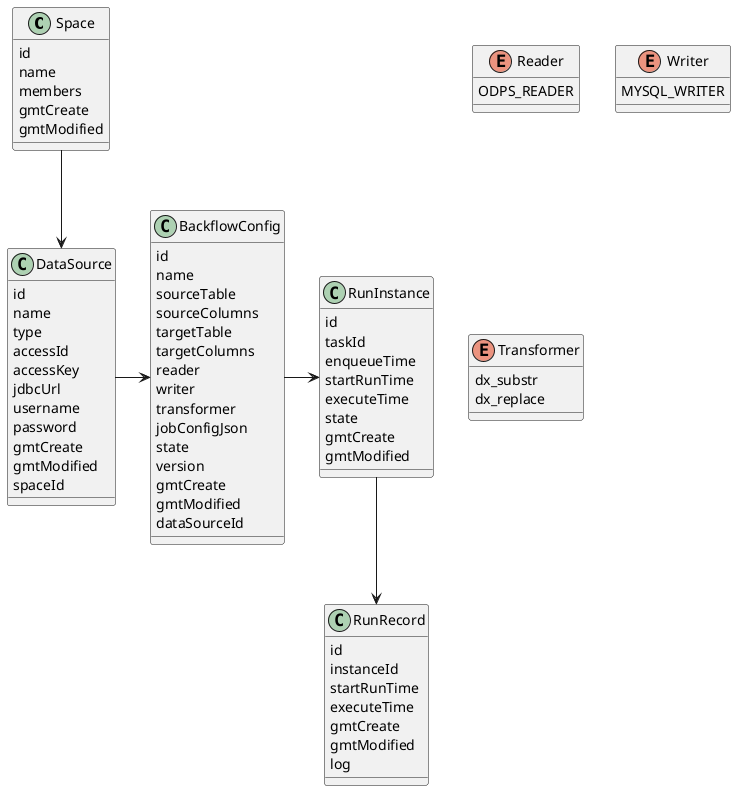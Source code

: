 @startuml
class Space{
   id
   name
   members
   gmtCreate
   gmtModified
}

class DataSource{
    id
    name
    type
    accessId
    accessKey
    jdbcUrl
    username
    password
    gmtCreate
    gmtModified
    spaceId
}

class BackflowConfig{
    id
    name
    sourceTable
    sourceColumns
    targetTable
    targetColumns
    reader
    writer
    transformer
    jobConfigJson
    state
    version
    gmtCreate
    gmtModified
    dataSourceId
}


class RunInstance{
    id
    taskId
    enqueueTime
    startRunTime
    executeTime
    state
    gmtCreate
    gmtModified
}

class RunRecord{
    id
    instanceId
    startRunTime
    executeTime
    gmtCreate
    gmtModified
    log
}
enum Reader{
    ODPS_READER
}
enum Writer{
    MYSQL_WRITER
}
enum Transformer{
    dx_substr
    dx_replace
}

Space --> DataSource
DataSource -> BackflowConfig
BackflowConfig -> RunInstance
RunInstance --> RunRecord
@enduml
